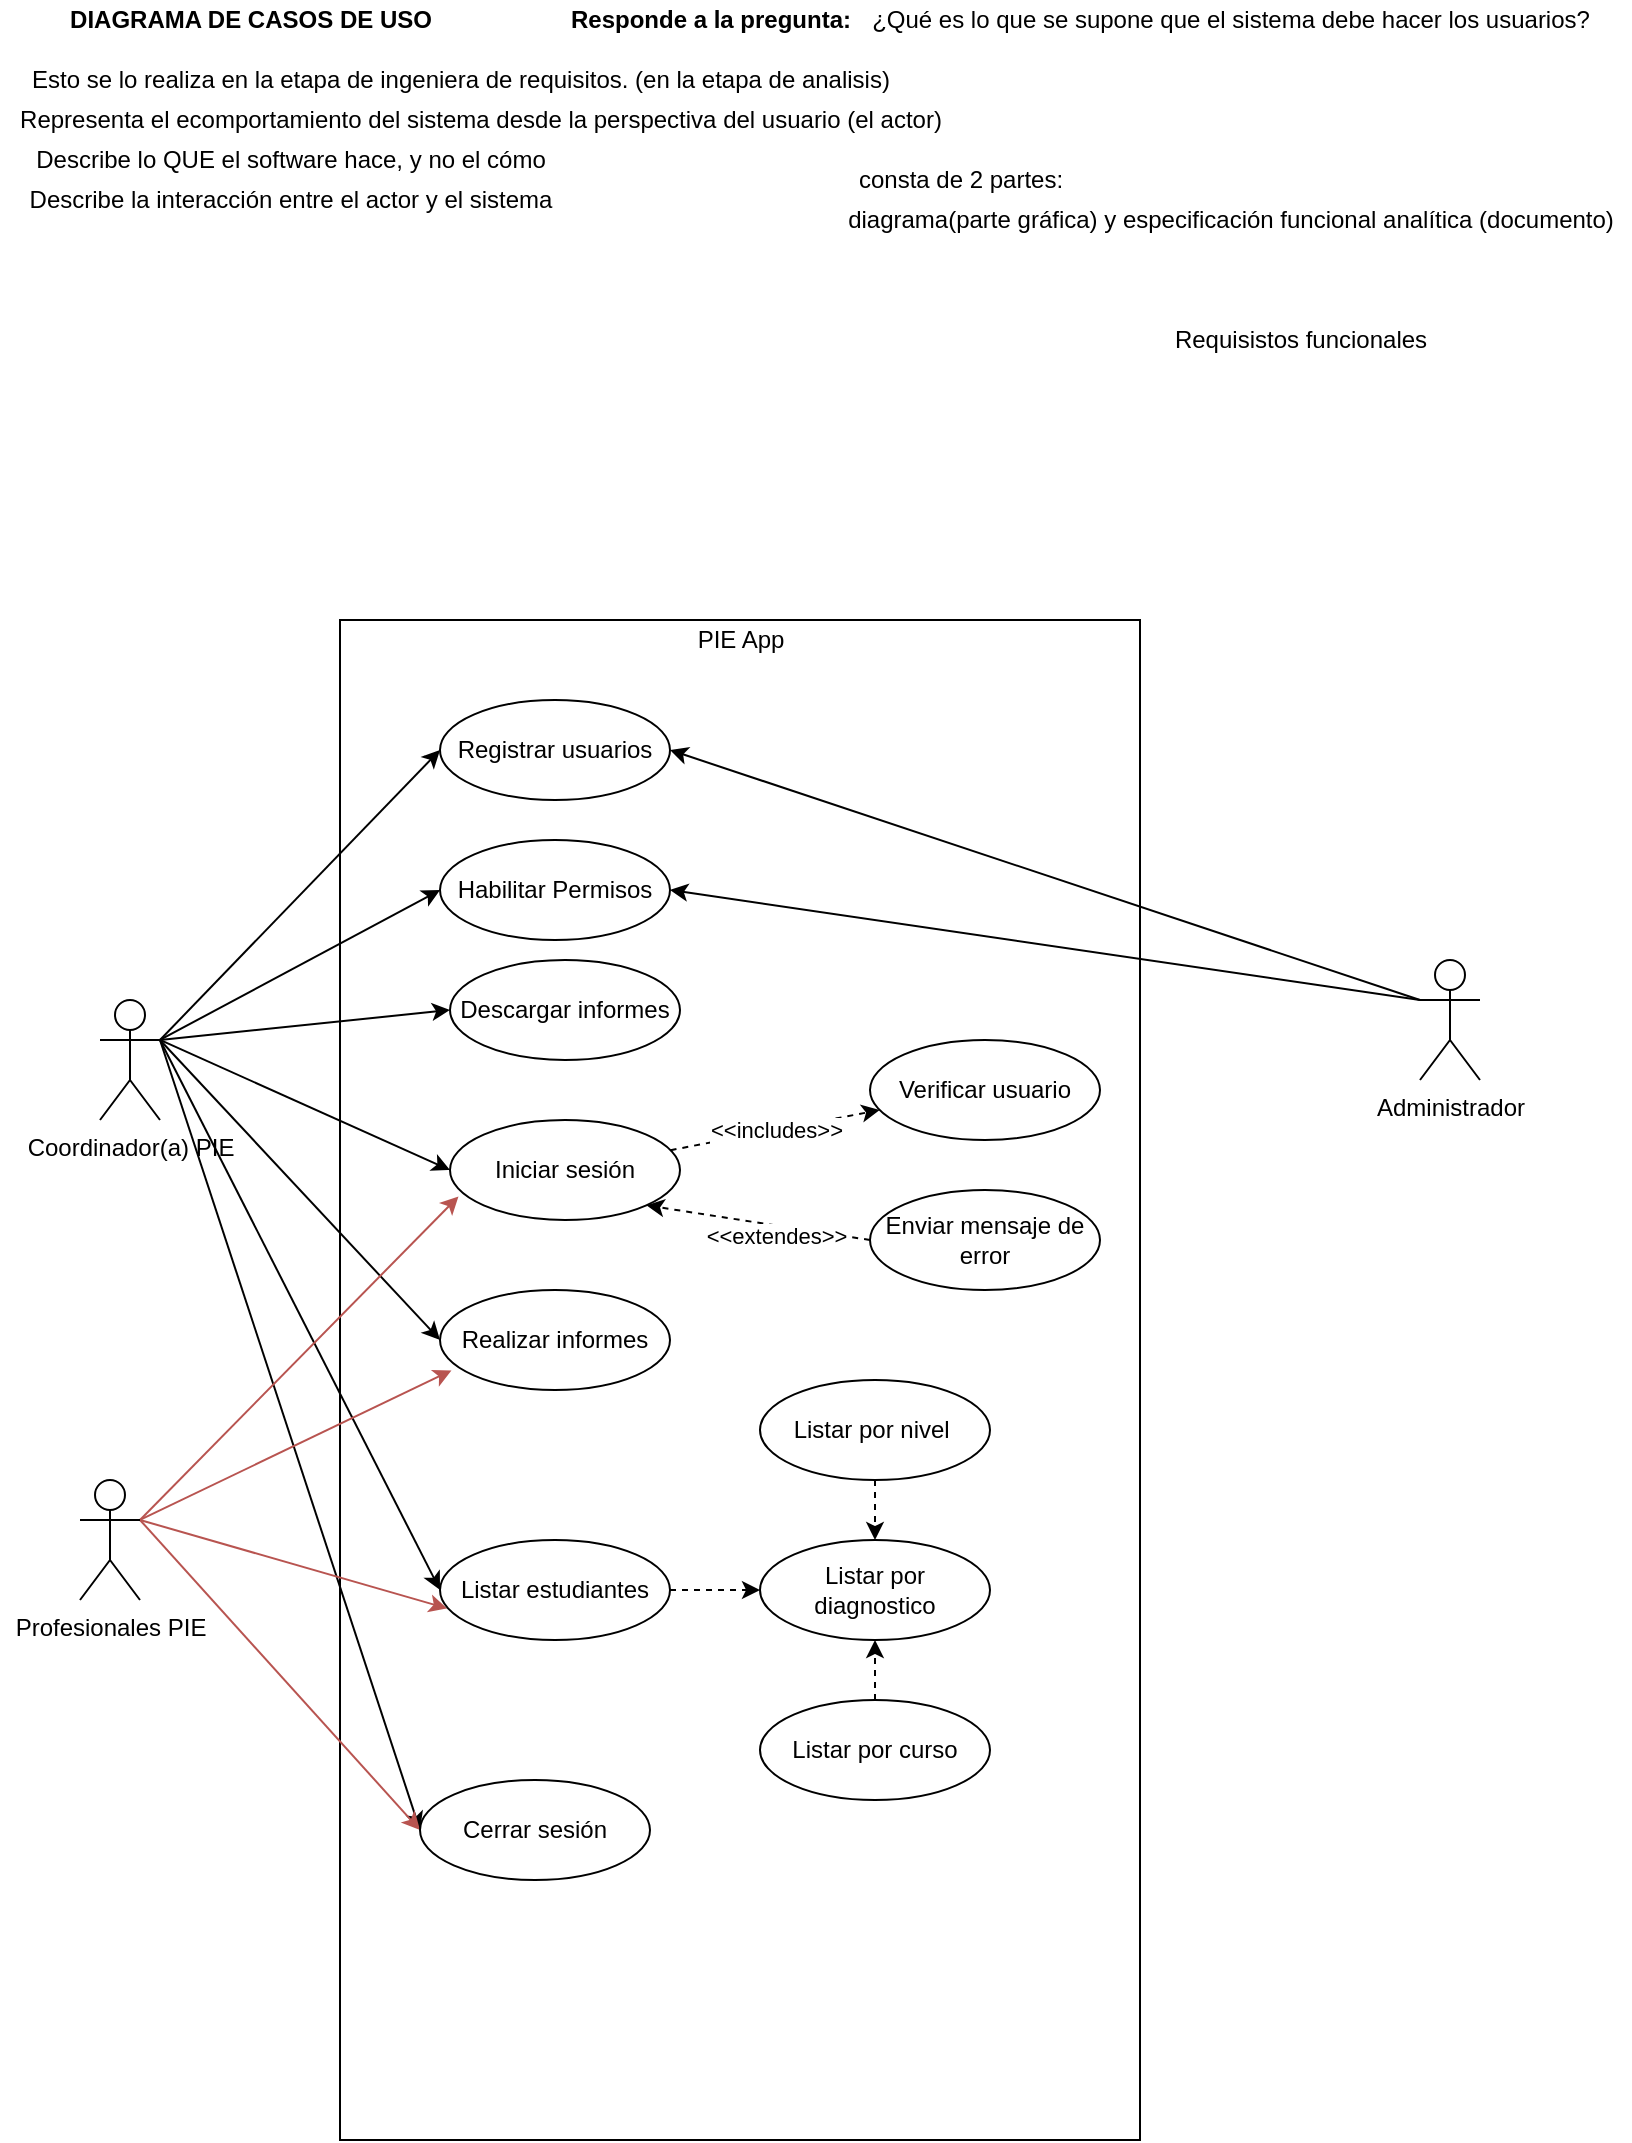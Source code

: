 <mxfile version="17.1.3" type="github">
  <diagram id="R2lEEEUBdFMjLlhIrx00" name="Page-1">
    <mxGraphModel dx="1038" dy="571" grid="1" gridSize="10" guides="1" tooltips="1" connect="1" arrows="1" fold="1" page="1" pageScale="1" pageWidth="850" pageHeight="1100" math="0" shadow="0" extFonts="Permanent Marker^https://fonts.googleapis.com/css?family=Permanent+Marker">
      <root>
        <mxCell id="0" />
        <mxCell id="1" parent="0" />
        <mxCell id="sP9VUXePV4afESUhmUl7-15" value="" style="rounded=0;whiteSpace=wrap;html=1;fillColor=none;" vertex="1" parent="1">
          <mxGeometry x="190" y="320" width="400" height="760" as="geometry" />
        </mxCell>
        <mxCell id="sP9VUXePV4afESUhmUl7-1" value="&lt;b&gt;DIAGRAMA DE CASOS DE USO&lt;/b&gt;" style="text;html=1;align=center;verticalAlign=middle;resizable=0;points=[];autosize=1;strokeColor=none;fillColor=none;" vertex="1" parent="1">
          <mxGeometry x="45" y="10" width="200" height="20" as="geometry" />
        </mxCell>
        <mxCell id="sP9VUXePV4afESUhmUl7-2" value="¿Qué es lo que se supone que el sistema debe hacer los usuarios?" style="text;html=1;align=center;verticalAlign=middle;resizable=0;points=[];autosize=1;strokeColor=none;fillColor=none;" vertex="1" parent="1">
          <mxGeometry x="450" y="10" width="370" height="20" as="geometry" />
        </mxCell>
        <mxCell id="sP9VUXePV4afESUhmUl7-3" value="&lt;b&gt;Responde a la pregunta:&lt;/b&gt;" style="text;html=1;align=center;verticalAlign=middle;resizable=0;points=[];autosize=1;strokeColor=none;fillColor=none;" vertex="1" parent="1">
          <mxGeometry x="295" y="10" width="160" height="20" as="geometry" />
        </mxCell>
        <mxCell id="sP9VUXePV4afESUhmUl7-42" style="edgeStyle=none;rounded=0;orthogonalLoop=1;jettySize=auto;html=1;exitX=1;exitY=0.333;exitDx=0;exitDy=0;exitPerimeter=0;entryX=0;entryY=0.5;entryDx=0;entryDy=0;" edge="1" parent="1" source="sP9VUXePV4afESUhmUl7-4" target="sP9VUXePV4afESUhmUl7-23">
          <mxGeometry relative="1" as="geometry" />
        </mxCell>
        <mxCell id="sP9VUXePV4afESUhmUl7-43" style="edgeStyle=none;rounded=0;orthogonalLoop=1;jettySize=auto;html=1;exitX=1;exitY=0.333;exitDx=0;exitDy=0;exitPerimeter=0;entryX=0;entryY=0.5;entryDx=0;entryDy=0;" edge="1" parent="1" source="sP9VUXePV4afESUhmUl7-4" target="sP9VUXePV4afESUhmUl7-22">
          <mxGeometry relative="1" as="geometry" />
        </mxCell>
        <mxCell id="sP9VUXePV4afESUhmUl7-44" style="edgeStyle=none;rounded=0;orthogonalLoop=1;jettySize=auto;html=1;exitX=1;exitY=0.333;exitDx=0;exitDy=0;exitPerimeter=0;entryX=0;entryY=0.5;entryDx=0;entryDy=0;" edge="1" parent="1" source="sP9VUXePV4afESUhmUl7-4" target="sP9VUXePV4afESUhmUl7-7">
          <mxGeometry relative="1" as="geometry" />
        </mxCell>
        <mxCell id="sP9VUXePV4afESUhmUl7-45" style="edgeStyle=none;rounded=0;orthogonalLoop=1;jettySize=auto;html=1;exitX=1;exitY=0.333;exitDx=0;exitDy=0;exitPerimeter=0;entryX=0;entryY=0.5;entryDx=0;entryDy=0;" edge="1" parent="1" source="sP9VUXePV4afESUhmUl7-4" target="sP9VUXePV4afESUhmUl7-25">
          <mxGeometry relative="1" as="geometry" />
        </mxCell>
        <mxCell id="sP9VUXePV4afESUhmUl7-46" style="edgeStyle=none;rounded=0;orthogonalLoop=1;jettySize=auto;html=1;exitX=1;exitY=0.333;exitDx=0;exitDy=0;exitPerimeter=0;entryX=0;entryY=0.5;entryDx=0;entryDy=0;" edge="1" parent="1" source="sP9VUXePV4afESUhmUl7-4" target="sP9VUXePV4afESUhmUl7-26">
          <mxGeometry relative="1" as="geometry" />
        </mxCell>
        <mxCell id="sP9VUXePV4afESUhmUl7-47" style="edgeStyle=none;rounded=0;orthogonalLoop=1;jettySize=auto;html=1;exitX=1;exitY=0.333;exitDx=0;exitDy=0;exitPerimeter=0;entryX=0;entryY=0.5;entryDx=0;entryDy=0;" edge="1" parent="1" source="sP9VUXePV4afESUhmUl7-4" target="sP9VUXePV4afESUhmUl7-24">
          <mxGeometry relative="1" as="geometry" />
        </mxCell>
        <mxCell id="sP9VUXePV4afESUhmUl7-56" style="edgeStyle=none;rounded=0;orthogonalLoop=1;jettySize=auto;html=1;exitX=1;exitY=0.333;exitDx=0;exitDy=0;exitPerimeter=0;entryX=0;entryY=0.5;entryDx=0;entryDy=0;" edge="1" parent="1" source="sP9VUXePV4afESUhmUl7-4" target="sP9VUXePV4afESUhmUl7-55">
          <mxGeometry relative="1" as="geometry" />
        </mxCell>
        <mxCell id="sP9VUXePV4afESUhmUl7-4" value="Coordinador(a) PIE" style="shape=umlActor;verticalLabelPosition=bottom;verticalAlign=top;html=1;outlineConnect=0;" vertex="1" parent="1">
          <mxGeometry x="70" y="510" width="30" height="60" as="geometry" />
        </mxCell>
        <mxCell id="sP9VUXePV4afESUhmUl7-5" value="Esto se lo realiza en la etapa de ingeniera de requisitos. (en la etapa de analisis)" style="text;html=1;align=center;verticalAlign=middle;resizable=0;points=[];autosize=1;strokeColor=none;fillColor=none;" vertex="1" parent="1">
          <mxGeometry x="30" y="40" width="440" height="20" as="geometry" />
        </mxCell>
        <mxCell id="sP9VUXePV4afESUhmUl7-6" value="Requisistos funcionales" style="text;html=1;align=center;verticalAlign=middle;resizable=0;points=[];autosize=1;strokeColor=none;fillColor=none;" vertex="1" parent="1">
          <mxGeometry x="600" y="170" width="140" height="20" as="geometry" />
        </mxCell>
        <mxCell id="sP9VUXePV4afESUhmUl7-7" value="Iniciar sesión" style="ellipse;whiteSpace=wrap;html=1;" vertex="1" parent="1">
          <mxGeometry x="245" y="570" width="115" height="50" as="geometry" />
        </mxCell>
        <mxCell id="sP9VUXePV4afESUhmUl7-9" value="Representa el ecomportamiento del sistema desde la perspectiva del usuario (el actor)" style="text;html=1;align=center;verticalAlign=middle;resizable=0;points=[];autosize=1;strokeColor=none;fillColor=none;" vertex="1" parent="1">
          <mxGeometry x="20" y="60" width="480" height="20" as="geometry" />
        </mxCell>
        <mxCell id="sP9VUXePV4afESUhmUl7-10" value="Describe lo QUE el software hace, y no el cómo" style="text;html=1;align=center;verticalAlign=middle;resizable=0;points=[];autosize=1;strokeColor=none;fillColor=none;" vertex="1" parent="1">
          <mxGeometry x="30" y="80" width="270" height="20" as="geometry" />
        </mxCell>
        <mxCell id="sP9VUXePV4afESUhmUl7-11" value="Describe la interacción entre el actor y el sistema" style="text;html=1;align=center;verticalAlign=middle;resizable=0;points=[];autosize=1;strokeColor=none;fillColor=none;" vertex="1" parent="1">
          <mxGeometry x="25" y="100" width="280" height="20" as="geometry" />
        </mxCell>
        <mxCell id="sP9VUXePV4afESUhmUl7-12" value="consta de 2 partes:" style="text;html=1;align=center;verticalAlign=middle;resizable=0;points=[];autosize=1;strokeColor=none;fillColor=none;" vertex="1" parent="1">
          <mxGeometry x="440" y="90" width="120" height="20" as="geometry" />
        </mxCell>
        <mxCell id="sP9VUXePV4afESUhmUl7-13" value="diagrama(parte gráfica) y especificación funcional analítica (documento)" style="text;html=1;align=center;verticalAlign=middle;resizable=0;points=[];autosize=1;strokeColor=none;fillColor=none;" vertex="1" parent="1">
          <mxGeometry x="435" y="110" width="400" height="20" as="geometry" />
        </mxCell>
        <mxCell id="sP9VUXePV4afESUhmUl7-57" style="edgeStyle=none;rounded=0;orthogonalLoop=1;jettySize=auto;html=1;exitX=0;exitY=0.333;exitDx=0;exitDy=0;exitPerimeter=0;entryX=1;entryY=0.5;entryDx=0;entryDy=0;" edge="1" parent="1" source="sP9VUXePV4afESUhmUl7-17" target="sP9VUXePV4afESUhmUl7-24">
          <mxGeometry relative="1" as="geometry" />
        </mxCell>
        <mxCell id="sP9VUXePV4afESUhmUl7-59" style="edgeStyle=none;rounded=0;orthogonalLoop=1;jettySize=auto;html=1;exitX=0;exitY=0.333;exitDx=0;exitDy=0;exitPerimeter=0;entryX=1;entryY=0.5;entryDx=0;entryDy=0;" edge="1" parent="1" source="sP9VUXePV4afESUhmUl7-17" target="sP9VUXePV4afESUhmUl7-55">
          <mxGeometry relative="1" as="geometry" />
        </mxCell>
        <mxCell id="sP9VUXePV4afESUhmUl7-17" value="Administrador" style="shape=umlActor;verticalLabelPosition=bottom;verticalAlign=top;html=1;outlineConnect=0;" vertex="1" parent="1">
          <mxGeometry x="730" y="490" width="30" height="60" as="geometry" />
        </mxCell>
        <mxCell id="sP9VUXePV4afESUhmUl7-18" value="PIE App" style="text;html=1;align=center;verticalAlign=middle;resizable=0;points=[];autosize=1;strokeColor=none;fillColor=none;" vertex="1" parent="1">
          <mxGeometry x="360" y="320" width="60" height="20" as="geometry" />
        </mxCell>
        <mxCell id="sP9VUXePV4afESUhmUl7-50" style="edgeStyle=none;rounded=0;orthogonalLoop=1;jettySize=auto;html=1;exitX=1;exitY=0.333;exitDx=0;exitDy=0;exitPerimeter=0;entryX=0.037;entryY=0.764;entryDx=0;entryDy=0;entryPerimeter=0;fillColor=#f8cecc;strokeColor=#b85450;" edge="1" parent="1" source="sP9VUXePV4afESUhmUl7-19" target="sP9VUXePV4afESUhmUl7-7">
          <mxGeometry relative="1" as="geometry" />
        </mxCell>
        <mxCell id="sP9VUXePV4afESUhmUl7-51" style="edgeStyle=none;rounded=0;orthogonalLoop=1;jettySize=auto;html=1;exitX=1;exitY=0.333;exitDx=0;exitDy=0;exitPerimeter=0;entryX=0.031;entryY=0.684;entryDx=0;entryDy=0;entryPerimeter=0;fillColor=#f8cecc;strokeColor=#b85450;" edge="1" parent="1" source="sP9VUXePV4afESUhmUl7-19" target="sP9VUXePV4afESUhmUl7-22">
          <mxGeometry relative="1" as="geometry" />
        </mxCell>
        <mxCell id="sP9VUXePV4afESUhmUl7-52" style="edgeStyle=none;rounded=0;orthogonalLoop=1;jettySize=auto;html=1;exitX=1;exitY=0.333;exitDx=0;exitDy=0;exitPerimeter=0;entryX=0;entryY=0.5;entryDx=0;entryDy=0;fillColor=#f8cecc;strokeColor=#b85450;" edge="1" parent="1" source="sP9VUXePV4afESUhmUl7-19" target="sP9VUXePV4afESUhmUl7-23">
          <mxGeometry relative="1" as="geometry" />
        </mxCell>
        <mxCell id="sP9VUXePV4afESUhmUl7-54" style="edgeStyle=none;rounded=0;orthogonalLoop=1;jettySize=auto;html=1;exitX=1;exitY=0.333;exitDx=0;exitDy=0;exitPerimeter=0;entryX=0.05;entryY=0.804;entryDx=0;entryDy=0;entryPerimeter=0;fillColor=#f8cecc;strokeColor=#b85450;" edge="1" parent="1" source="sP9VUXePV4afESUhmUl7-19" target="sP9VUXePV4afESUhmUl7-25">
          <mxGeometry relative="1" as="geometry" />
        </mxCell>
        <mxCell id="sP9VUXePV4afESUhmUl7-19" value="Profesionales PIE" style="shape=umlActor;verticalLabelPosition=bottom;verticalAlign=top;html=1;outlineConnect=0;" vertex="1" parent="1">
          <mxGeometry x="60" y="750" width="30" height="60" as="geometry" />
        </mxCell>
        <mxCell id="sP9VUXePV4afESUhmUl7-38" style="edgeStyle=none;rounded=0;orthogonalLoop=1;jettySize=auto;html=1;exitX=1;exitY=0.5;exitDx=0;exitDy=0;entryX=0;entryY=0.5;entryDx=0;entryDy=0;dashed=1;" edge="1" parent="1" source="sP9VUXePV4afESUhmUl7-22" target="sP9VUXePV4afESUhmUl7-37">
          <mxGeometry relative="1" as="geometry" />
        </mxCell>
        <mxCell id="sP9VUXePV4afESUhmUl7-22" value="Listar estudiantes" style="ellipse;whiteSpace=wrap;html=1;" vertex="1" parent="1">
          <mxGeometry x="240" y="780" width="115" height="50" as="geometry" />
        </mxCell>
        <mxCell id="sP9VUXePV4afESUhmUl7-23" value="Cerrar sesión" style="ellipse;whiteSpace=wrap;html=1;" vertex="1" parent="1">
          <mxGeometry x="230" y="900" width="115" height="50" as="geometry" />
        </mxCell>
        <mxCell id="sP9VUXePV4afESUhmUl7-24" value="Habilitar Permisos" style="ellipse;whiteSpace=wrap;html=1;" vertex="1" parent="1">
          <mxGeometry x="240" y="430" width="115" height="50" as="geometry" />
        </mxCell>
        <mxCell id="sP9VUXePV4afESUhmUl7-25" value="Realizar informes" style="ellipse;whiteSpace=wrap;html=1;" vertex="1" parent="1">
          <mxGeometry x="240" y="655" width="115" height="50" as="geometry" />
        </mxCell>
        <mxCell id="sP9VUXePV4afESUhmUl7-26" value="Descargar informes" style="ellipse;whiteSpace=wrap;html=1;" vertex="1" parent="1">
          <mxGeometry x="245" y="490" width="115" height="50" as="geometry" />
        </mxCell>
        <mxCell id="sP9VUXePV4afESUhmUl7-27" value="Verificar usuario" style="ellipse;whiteSpace=wrap;html=1;" vertex="1" parent="1">
          <mxGeometry x="455" y="530" width="115" height="50" as="geometry" />
        </mxCell>
        <mxCell id="sP9VUXePV4afESUhmUl7-31" style="rounded=0;orthogonalLoop=1;jettySize=auto;html=1;exitX=0;exitY=0.5;exitDx=0;exitDy=0;entryX=1;entryY=1;entryDx=0;entryDy=0;dashed=1;" edge="1" parent="1" source="sP9VUXePV4afESUhmUl7-28" target="sP9VUXePV4afESUhmUl7-7">
          <mxGeometry relative="1" as="geometry">
            <Array as="points" />
          </mxGeometry>
        </mxCell>
        <mxCell id="sP9VUXePV4afESUhmUl7-32" value="&amp;lt;&amp;lt;extendes&amp;gt;&amp;gt;" style="edgeLabel;html=1;align=center;verticalAlign=middle;resizable=0;points=[];" vertex="1" connectable="0" parent="sP9VUXePV4afESUhmUl7-31">
          <mxGeometry x="0.676" relative="1" as="geometry">
            <mxPoint x="47" y="12" as="offset" />
          </mxGeometry>
        </mxCell>
        <mxCell id="sP9VUXePV4afESUhmUl7-28" value="Enviar mensaje de error" style="ellipse;whiteSpace=wrap;html=1;" vertex="1" parent="1">
          <mxGeometry x="455" y="605" width="115" height="50" as="geometry" />
        </mxCell>
        <mxCell id="sP9VUXePV4afESUhmUl7-29" value="" style="endArrow=classic;html=1;rounded=0;dashed=1;" edge="1" parent="1" source="sP9VUXePV4afESUhmUl7-7" target="sP9VUXePV4afESUhmUl7-27">
          <mxGeometry relative="1" as="geometry">
            <mxPoint x="360" y="600" as="sourcePoint" />
            <mxPoint x="460" y="600" as="targetPoint" />
          </mxGeometry>
        </mxCell>
        <mxCell id="sP9VUXePV4afESUhmUl7-30" value="&amp;lt;&amp;lt;includes&amp;gt;&amp;gt;" style="edgeLabel;resizable=0;html=1;align=center;verticalAlign=middle;fillColor=none;" connectable="0" vertex="1" parent="sP9VUXePV4afESUhmUl7-29">
          <mxGeometry relative="1" as="geometry" />
        </mxCell>
        <mxCell id="sP9VUXePV4afESUhmUl7-40" style="edgeStyle=none;rounded=0;orthogonalLoop=1;jettySize=auto;html=1;exitX=0.5;exitY=1;exitDx=0;exitDy=0;entryX=0.5;entryY=0;entryDx=0;entryDy=0;dashed=1;" edge="1" parent="1" source="sP9VUXePV4afESUhmUl7-35" target="sP9VUXePV4afESUhmUl7-37">
          <mxGeometry relative="1" as="geometry" />
        </mxCell>
        <mxCell id="sP9VUXePV4afESUhmUl7-35" value="Listar por nivel&amp;nbsp;" style="ellipse;whiteSpace=wrap;html=1;" vertex="1" parent="1">
          <mxGeometry x="400" y="700" width="115" height="50" as="geometry" />
        </mxCell>
        <mxCell id="sP9VUXePV4afESUhmUl7-39" style="edgeStyle=none;rounded=0;orthogonalLoop=1;jettySize=auto;html=1;exitX=0.5;exitY=0;exitDx=0;exitDy=0;entryX=0.5;entryY=1;entryDx=0;entryDy=0;dashed=1;" edge="1" parent="1" source="sP9VUXePV4afESUhmUl7-36" target="sP9VUXePV4afESUhmUl7-37">
          <mxGeometry relative="1" as="geometry" />
        </mxCell>
        <mxCell id="sP9VUXePV4afESUhmUl7-36" value="Listar por curso" style="ellipse;whiteSpace=wrap;html=1;" vertex="1" parent="1">
          <mxGeometry x="400" y="860" width="115" height="50" as="geometry" />
        </mxCell>
        <mxCell id="sP9VUXePV4afESUhmUl7-37" value="Listar por diagnostico" style="ellipse;whiteSpace=wrap;html=1;" vertex="1" parent="1">
          <mxGeometry x="400" y="780" width="115" height="50" as="geometry" />
        </mxCell>
        <mxCell id="sP9VUXePV4afESUhmUl7-55" value="Registrar usuarios" style="ellipse;whiteSpace=wrap;html=1;" vertex="1" parent="1">
          <mxGeometry x="240" y="360" width="115" height="50" as="geometry" />
        </mxCell>
      </root>
    </mxGraphModel>
  </diagram>
</mxfile>
